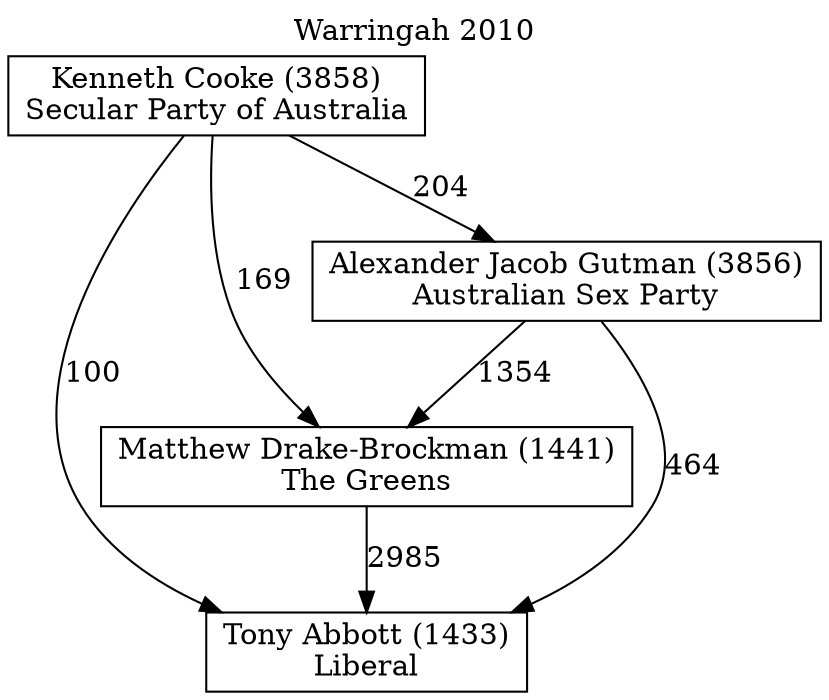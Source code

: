 // House preference flow
digraph "Tony Abbott (1433)_Warringah_2010" {
	graph [label="Warringah 2010" labelloc=t mclimit=10]
	node [shape=box]
	"Tony Abbott (1433)" [label="Tony Abbott (1433)
Liberal"]
	"Matthew Drake-Brockman (1441)" [label="Matthew Drake-Brockman (1441)
The Greens"]
	"Alexander Jacob Gutman (3856)" [label="Alexander Jacob Gutman (3856)
Australian Sex Party"]
	"Kenneth Cooke (3858)" [label="Kenneth Cooke (3858)
Secular Party of Australia"]
	"Matthew Drake-Brockman (1441)" -> "Tony Abbott (1433)" [label=2985]
	"Alexander Jacob Gutman (3856)" -> "Matthew Drake-Brockman (1441)" [label=1354]
	"Kenneth Cooke (3858)" -> "Alexander Jacob Gutman (3856)" [label=204]
	"Alexander Jacob Gutman (3856)" -> "Tony Abbott (1433)" [label=464]
	"Kenneth Cooke (3858)" -> "Tony Abbott (1433)" [label=100]
	"Kenneth Cooke (3858)" -> "Matthew Drake-Brockman (1441)" [label=169]
}
